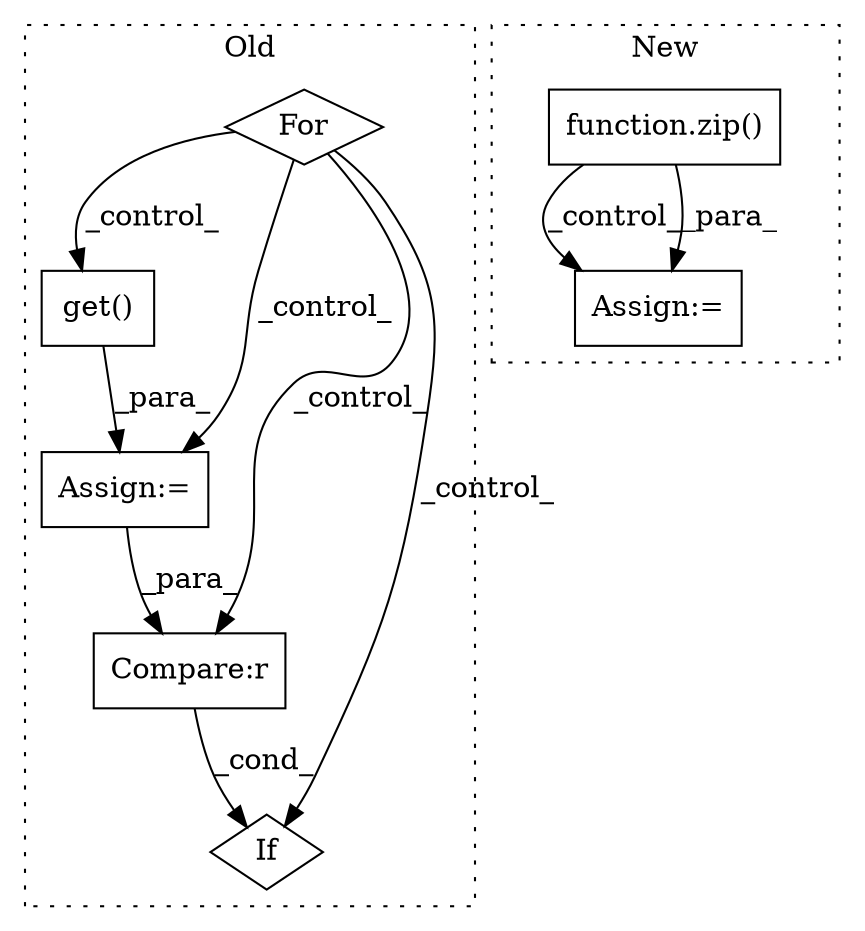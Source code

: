 digraph G {
subgraph cluster0 {
1 [label="get()" a="75" s="8112,8163" l="17,1" shape="box"];
3 [label="Assign:=" a="68" s="8109" l="3" shape="box"];
5 [label="If" a="96" s="8177" l="3" shape="diamond"];
6 [label="For" a="107" s="8057,8085" l="4,14" shape="diamond"];
7 [label="Compare:r" a="40" s="8180" l="22" shape="box"];
label = "Old";
style="dotted";
}
subgraph cluster1 {
2 [label="function.zip()" a="75" s="7665,7692" l="4,1" shape="box"];
4 [label="Assign:=" a="68" s="7831" l="4" shape="box"];
label = "New";
style="dotted";
}
1 -> 3 [label="_para_"];
2 -> 4 [label="_control_"];
2 -> 4 [label="_para_"];
3 -> 7 [label="_para_"];
6 -> 1 [label="_control_"];
6 -> 5 [label="_control_"];
6 -> 3 [label="_control_"];
6 -> 7 [label="_control_"];
7 -> 5 [label="_cond_"];
}